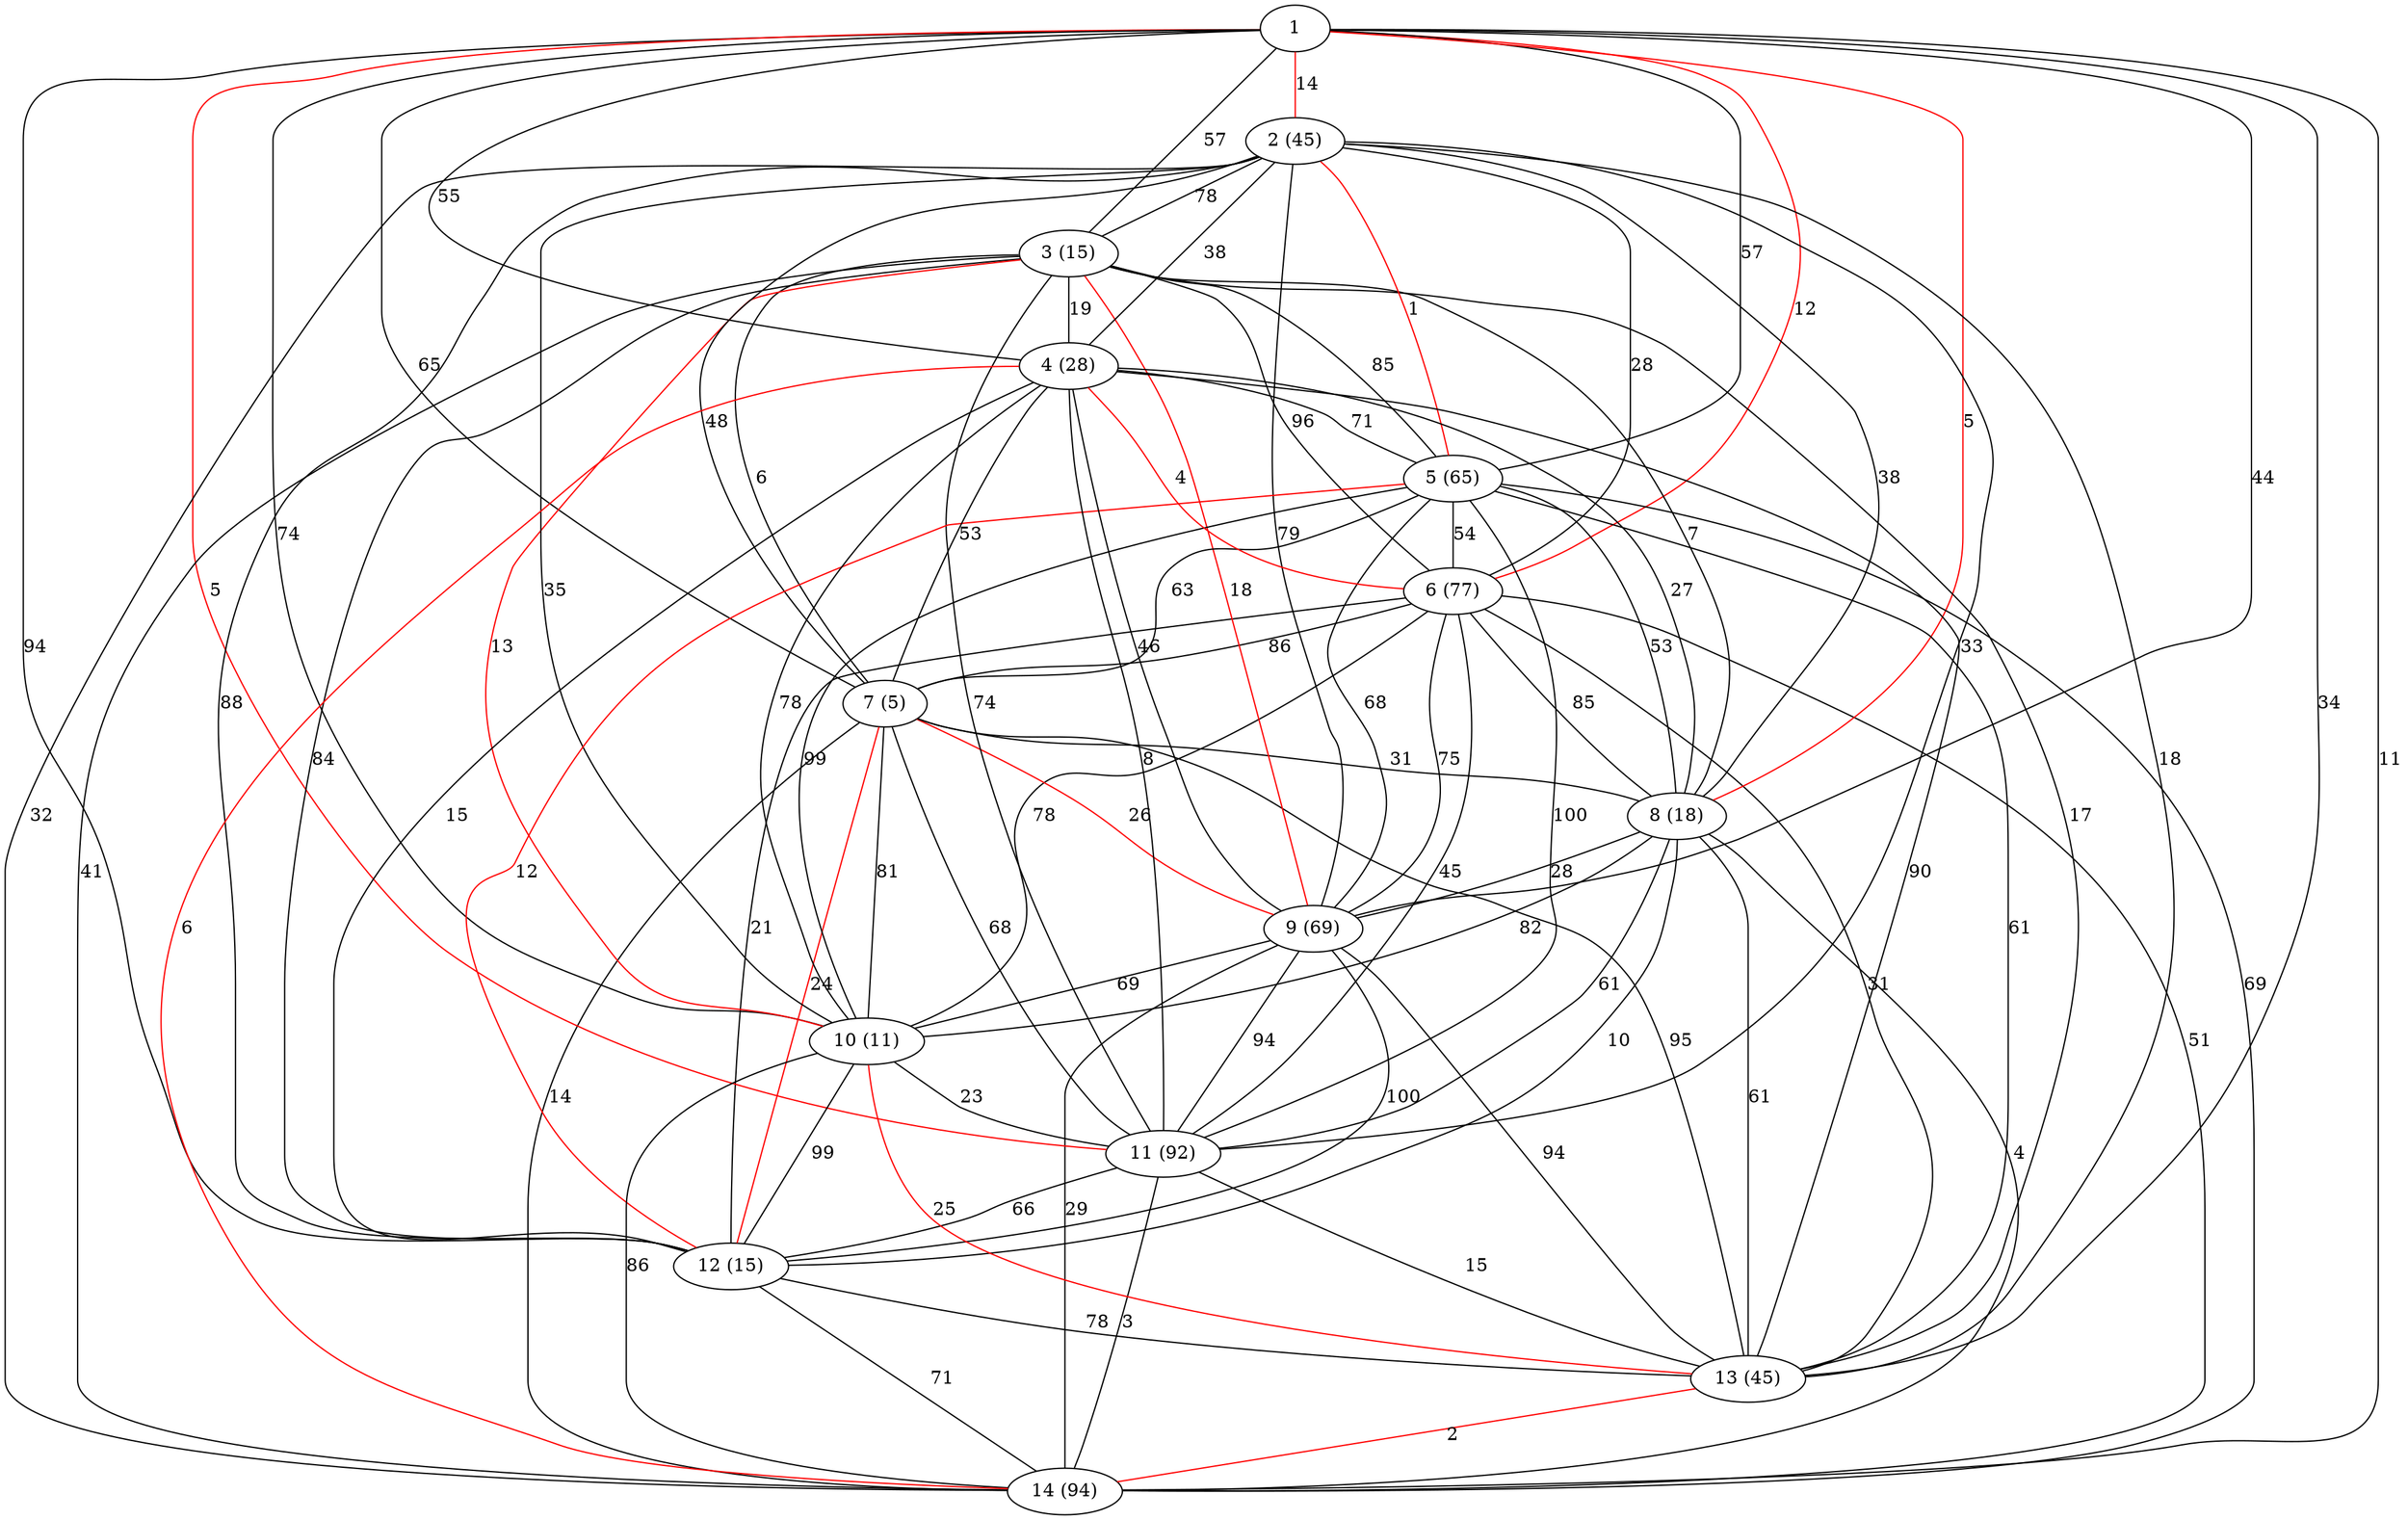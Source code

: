 graph g {
6 -- 9 [label=75 color=black]
7 -- 12 [label=24 color=red]
1 -- 6 [label=12 color=red]
3 -- 7 [label=6 color=black]
2 -- 5 [label=1 color=red]
1 -- 11 [label=5 color=red]
5 -- 8 [label=53 color=black]
6 -- 7 [label=86 color=black]
6 -- 10 [label=78 color=black]
4 -- 10 [label=78 color=black]
2 -- 6 [label=28 color=black]
9 -- 14 [label=29 color=black]
5 -- 11 [label=100 color=black]
4 -- 5 [label=71 color=black]
10 -- 13 [label=25 color=red]
3 -- 12 [label=84 color=black]
1 -- 12 [label=94 color=black]
8 -- 12 [label=10 color=black]
2 -- 11 [label=33 color=black]
5 -- 14 [label=69 color=black]
10 -- 14 [label=86 color=black]
6 -- 13 [label=31 color=black]
7 -- 8 [label=31 color=black]
3 -- 11 [label=74 color=black]
8 -- 9 [label=28 color=black]
4 -- 12 [label=15 color=black]
2 -- 12 [label=88 color=black]
6 -- 14 [label=51 color=black]
12 -- 13 [label=78 color=black]
1 -- 5 [label=57 color=black]
3 -- 6 [label=96 color=black]
1 -- 10 [label=74 color=black]
6 -- 11 [label=45 color=black]
4 -- 11 [label=8 color=black]
3 -- 5 [label=85 color=black]
2 -- 7 [label=48 color=black]
9 -- 13 [label=94 color=black]
5 -- 10 [label=99 color=black]
4 -- 6 [label=4 color=red]
5 -- 7 [label=63 color=black]
1 -- 3 [label=57 color=black]
8 -- 13 [label=61 color=black]
4 -- 8 [label=27 color=black]
2 -- 8 [label=38 color=black]
5 -- 13 [label=61 color=black]
11 -- 14 [label=3 color=black]
7 -- 11 [label=68 color=black]
3 -- 10 [label=13 color=red]
1 -- 14 [label=11 color=black]
8 -- 10 [label=82 color=black]
4 -- 13 [label=90 color=black]
2 -- 13 [label=18 color=black]
9 -- 11 [label=94 color=black]
11 -- 13 [label=15 color=black]
7 -- 14 [label=14 color=black]
12 -- 14 [label=71 color=black]
1 -- 4 [label=55 color=black]
3 -- 9 [label=18 color=red]
2 -- 3 [label=78 color=black]
1 -- 9 [label=44 color=black]
2 -- 14 [label=32 color=black]
6 -- 8 [label=85 color=black]
7 -- 13 [label=95 color=black]
1 -- 7 [label=65 color=black]
3 -- 4 [label=19 color=black]
2 -- 4 [label=38 color=black]
9 -- 12 [label=100 color=black]
5 -- 9 [label=68 color=black]
4 -- 7 [label=53 color=black]
10 -- 11 [label=23 color=black]
5 -- 6 [label=54 color=black]
3 -- 14 [label=41 color=black]
1 -- 2 [label=14 color=red]
8 -- 14 [label=4 color=black]
4 -- 9 [label=46 color=black]
2 -- 9 [label=79 color=black]
5 -- 12 [label=12 color=red]
10 -- 12 [label=99 color=black]
7 -- 10 [label=81 color=black]
3 -- 13 [label=17 color=black]
1 -- 13 [label=34 color=black]
8 -- 11 [label=61 color=black]
4 -- 14 [label=6 color=red]
2 -- 10 [label=35 color=black]
9 -- 10 [label=69 color=black]
6 -- 12 [label=21 color=black]
11 -- 12 [label=66 color=black]
7 -- 9 [label=26 color=red]
13 -- 14 [label=2 color=red]
3 -- 8 [label=7 color=black]
1 -- 8 [label=5 color=red]
2 [label="2 (45)"]
3 [label="3 (15)"]
4 [label="4 (28)"]
5 [label="5 (65)"]
6 [label="6 (77)"]
7 [label="7 (5)"]
8 [label="8 (18)"]
9 [label="9 (69)"]
10 [label="10 (11)"]
11 [label="11 (92)"]
12 [label="12 (15)"]
13 [label="13 (45)"]
14 [label="14 (94)"]
}